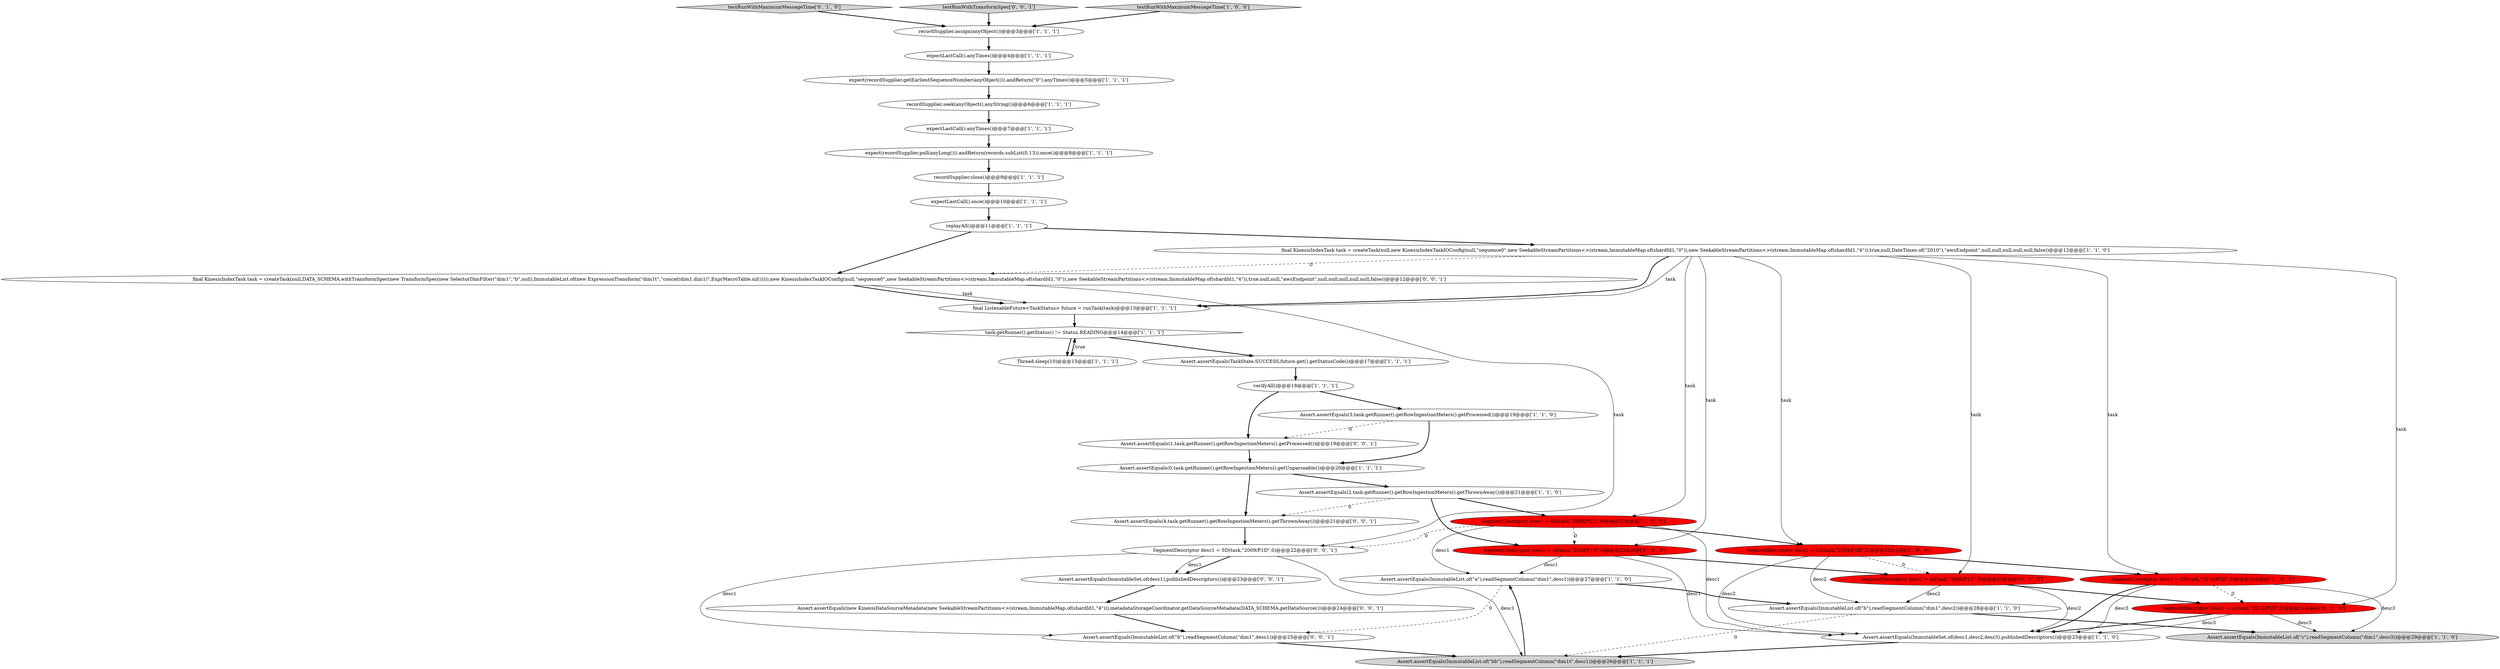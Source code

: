 digraph {
30 [style = filled, label = "testRunWithMaximumMessageTime['0', '1', '0']", fillcolor = lightgray, shape = diamond image = "AAA0AAABBB2BBB"];
31 [style = filled, label = "Assert.assertEquals(ImmutableList.of(\"b\"),readSegmentColumn(\"dim1\",desc1))@@@25@@@['0', '0', '1']", fillcolor = white, shape = ellipse image = "AAA0AAABBB3BBB"];
6 [style = filled, label = "expect(recordSupplier.poll(anyLong())).andReturn(records.subList(0,13)).once()@@@8@@@['1', '1', '1']", fillcolor = white, shape = ellipse image = "AAA0AAABBB1BBB"];
36 [style = filled, label = "testRunWithTransformSpec['0', '0', '1']", fillcolor = lightgray, shape = diamond image = "AAA0AAABBB3BBB"];
35 [style = filled, label = "Assert.assertEquals(4,task.getRunner().getRowIngestionMeters().getThrownAway())@@@21@@@['0', '0', '1']", fillcolor = white, shape = ellipse image = "AAA0AAABBB3BBB"];
33 [style = filled, label = "Assert.assertEquals(1,task.getRunner().getRowIngestionMeters().getProcessed())@@@19@@@['0', '0', '1']", fillcolor = white, shape = ellipse image = "AAA0AAABBB3BBB"];
38 [style = filled, label = "Assert.assertEquals(new KinesisDataSourceMetadata(new SeekableStreamPartitions<>(stream,ImmutableMap.of(shardId1,\"4\"))),metadataStorageCoordinator.getDataSourceMetadata(DATA_SCHEMA.getDataSource()))@@@24@@@['0', '0', '1']", fillcolor = white, shape = ellipse image = "AAA0AAABBB3BBB"];
26 [style = filled, label = "final KinesisIndexTask task = createTask(null,new KinesisIndexTaskIOConfig(null,\"sequence0\",new SeekableStreamPartitions<>(stream,ImmutableMap.of(shardId1,\"0\")),new SeekableStreamPartitions<>(stream,ImmutableMap.of(shardId1,\"4\")),true,null,DateTimes.of(\"2010\"),\"awsEndpoint\",null,null,null,null,null,false))@@@12@@@['1', '1', '0']", fillcolor = white, shape = ellipse image = "AAA0AAABBB1BBB"];
7 [style = filled, label = "Thread.sleep(10)@@@15@@@['1', '1', '1']", fillcolor = white, shape = ellipse image = "AAA0AAABBB1BBB"];
17 [style = filled, label = "Assert.assertEquals(TaskState.SUCCESS,future.get().getStatusCode())@@@17@@@['1', '1', '1']", fillcolor = white, shape = ellipse image = "AAA0AAABBB1BBB"];
19 [style = filled, label = "expectLastCall().once()@@@10@@@['1', '1', '1']", fillcolor = white, shape = ellipse image = "AAA0AAABBB1BBB"];
9 [style = filled, label = "SegmentDescriptor desc1 = SD(task,\"2008/P1D\",0)@@@22@@@['1', '0', '0']", fillcolor = red, shape = ellipse image = "AAA1AAABBB1BBB"];
15 [style = filled, label = "recordSupplier.assign(anyObject())@@@3@@@['1', '1', '1']", fillcolor = white, shape = ellipse image = "AAA0AAABBB1BBB"];
12 [style = filled, label = "Assert.assertEquals(3,task.getRunner().getRowIngestionMeters().getProcessed())@@@19@@@['1', '1', '0']", fillcolor = white, shape = ellipse image = "AAA0AAABBB1BBB"];
34 [style = filled, label = "Assert.assertEquals(ImmutableSet.of(desc1),publishedDescriptors())@@@23@@@['0', '0', '1']", fillcolor = white, shape = ellipse image = "AAA0AAABBB3BBB"];
22 [style = filled, label = "Assert.assertEquals(ImmutableList.of(\"c\"),readSegmentColumn(\"dim1\",desc3))@@@29@@@['1', '1', '0']", fillcolor = lightgray, shape = ellipse image = "AAA0AAABBB1BBB"];
10 [style = filled, label = "Assert.assertEquals(ImmutableList.of(\"a\"),readSegmentColumn(\"dim1\",desc1))@@@27@@@['1', '1', '0']", fillcolor = white, shape = ellipse image = "AAA0AAABBB1BBB"];
25 [style = filled, label = "final ListenableFuture<TaskStatus> future = runTask(task)@@@13@@@['1', '1', '1']", fillcolor = white, shape = ellipse image = "AAA0AAABBB1BBB"];
23 [style = filled, label = "verifyAll()@@@18@@@['1', '1', '1']", fillcolor = white, shape = ellipse image = "AAA0AAABBB1BBB"];
11 [style = filled, label = "expectLastCall().anyTimes()@@@7@@@['1', '1', '1']", fillcolor = white, shape = ellipse image = "AAA0AAABBB1BBB"];
4 [style = filled, label = "task.getRunner().getStatus() != Status.READING@@@14@@@['1', '1', '1']", fillcolor = white, shape = diamond image = "AAA0AAABBB1BBB"];
1 [style = filled, label = "recordSupplier.seek(anyObject(),anyString())@@@6@@@['1', '1', '1']", fillcolor = white, shape = ellipse image = "AAA0AAABBB1BBB"];
24 [style = filled, label = "Assert.assertEquals(ImmutableSet.of(desc1,desc2,desc3),publishedDescriptors())@@@25@@@['1', '1', '0']", fillcolor = white, shape = ellipse image = "AAA0AAABBB1BBB"];
28 [style = filled, label = "SegmentDescriptor desc2 = sd(task,\"2009/P1D\",0)@@@23@@@['0', '1', '0']", fillcolor = red, shape = ellipse image = "AAA1AAABBB2BBB"];
16 [style = filled, label = "SegmentDescriptor desc2 = SD(task,\"2009/P1D\",0)@@@23@@@['1', '0', '0']", fillcolor = red, shape = ellipse image = "AAA1AAABBB1BBB"];
0 [style = filled, label = "Assert.assertEquals(2,task.getRunner().getRowIngestionMeters().getThrownAway())@@@21@@@['1', '1', '0']", fillcolor = white, shape = ellipse image = "AAA0AAABBB1BBB"];
32 [style = filled, label = "final KinesisIndexTask task = createTask(null,DATA_SCHEMA.withTransformSpec(new TransformSpec(new SelectorDimFilter(\"dim1\",\"b\",null),ImmutableList.of(new ExpressionTransform(\"dim1t\",\"concat(dim1,dim1)\",ExprMacroTable.nil())))),new KinesisIndexTaskIOConfig(null,\"sequence0\",new SeekableStreamPartitions<>(stream,ImmutableMap.of(shardId1,\"0\")),new SeekableStreamPartitions<>(stream,ImmutableMap.of(shardId1,\"4\")),true,null,null,\"awsEndpoint\",null,null,null,null,null,false))@@@12@@@['0', '0', '1']", fillcolor = white, shape = ellipse image = "AAA0AAABBB3BBB"];
20 [style = filled, label = "expect(recordSupplier.getEarliestSequenceNumber(anyObject())).andReturn(\"0\").anyTimes()@@@5@@@['1', '1', '1']", fillcolor = white, shape = ellipse image = "AAA0AAABBB1BBB"];
3 [style = filled, label = "recordSupplier.close()@@@9@@@['1', '1', '1']", fillcolor = white, shape = ellipse image = "AAA0AAABBB1BBB"];
37 [style = filled, label = "SegmentDescriptor desc1 = SD(task,\"2009/P1D\",0)@@@22@@@['0', '0', '1']", fillcolor = white, shape = ellipse image = "AAA0AAABBB3BBB"];
21 [style = filled, label = "SegmentDescriptor desc3 = SD(task,\"2010/P1D\",0)@@@24@@@['1', '0', '0']", fillcolor = red, shape = ellipse image = "AAA1AAABBB1BBB"];
27 [style = filled, label = "SegmentDescriptor desc3 = sd(task,\"2010/P1D\",0)@@@24@@@['0', '1', '0']", fillcolor = red, shape = ellipse image = "AAA1AAABBB2BBB"];
18 [style = filled, label = "Assert.assertEquals(ImmutableList.of(\"bb\"),readSegmentColumn(\"dim1t\",desc1))@@@26@@@['1', '1', '1']", fillcolor = lightgray, shape = ellipse image = "AAA0AAABBB1BBB"];
14 [style = filled, label = "expectLastCall().anyTimes()@@@4@@@['1', '1', '1']", fillcolor = white, shape = ellipse image = "AAA0AAABBB1BBB"];
29 [style = filled, label = "SegmentDescriptor desc1 = sd(task,\"2008/P1D\",0)@@@22@@@['0', '1', '0']", fillcolor = red, shape = ellipse image = "AAA1AAABBB2BBB"];
13 [style = filled, label = "Assert.assertEquals(0,task.getRunner().getRowIngestionMeters().getUnparseable())@@@20@@@['1', '1', '1']", fillcolor = white, shape = ellipse image = "AAA0AAABBB1BBB"];
2 [style = filled, label = "Assert.assertEquals(ImmutableList.of(\"b\"),readSegmentColumn(\"dim1\",desc2))@@@28@@@['1', '1', '0']", fillcolor = white, shape = ellipse image = "AAA0AAABBB1BBB"];
5 [style = filled, label = "replayAll()@@@11@@@['1', '1', '1']", fillcolor = white, shape = ellipse image = "AAA0AAABBB1BBB"];
8 [style = filled, label = "testRunWithMaximumMessageTime['1', '0', '0']", fillcolor = lightgray, shape = diamond image = "AAA0AAABBB1BBB"];
26->28 [style = solid, label="task"];
26->21 [style = solid, label="task"];
6->3 [style = bold, label=""];
0->9 [style = bold, label=""];
37->18 [style = solid, label="desc1"];
12->33 [style = dashed, label="0"];
8->15 [style = bold, label=""];
4->17 [style = bold, label=""];
15->14 [style = bold, label=""];
21->24 [style = solid, label="desc3"];
4->7 [style = dotted, label="true"];
21->27 [style = dashed, label="0"];
37->31 [style = solid, label="desc1"];
26->32 [style = dashed, label="0"];
11->6 [style = bold, label=""];
26->25 [style = bold, label=""];
36->15 [style = bold, label=""];
10->31 [style = dashed, label="0"];
5->26 [style = bold, label=""];
25->4 [style = bold, label=""];
26->9 [style = solid, label="task"];
21->22 [style = solid, label="desc3"];
31->18 [style = bold, label=""];
0->29 [style = bold, label=""];
29->24 [style = solid, label="desc1"];
21->24 [style = bold, label=""];
16->2 [style = solid, label="desc2"];
28->2 [style = solid, label="desc2"];
7->4 [style = bold, label=""];
20->1 [style = bold, label=""];
38->31 [style = bold, label=""];
32->25 [style = solid, label="task"];
24->18 [style = bold, label=""];
33->13 [style = bold, label=""];
17->23 [style = bold, label=""];
9->16 [style = bold, label=""];
4->7 [style = bold, label=""];
1->11 [style = bold, label=""];
9->37 [style = dashed, label="0"];
28->24 [style = solid, label="desc2"];
29->28 [style = bold, label=""];
5->32 [style = bold, label=""];
19->5 [style = bold, label=""];
12->13 [style = bold, label=""];
27->24 [style = solid, label="desc3"];
23->33 [style = bold, label=""];
9->29 [style = dashed, label="0"];
18->10 [style = bold, label=""];
3->19 [style = bold, label=""];
9->10 [style = solid, label="desc1"];
35->37 [style = bold, label=""];
32->37 [style = solid, label="task"];
16->21 [style = bold, label=""];
37->34 [style = bold, label=""];
16->24 [style = solid, label="desc2"];
9->24 [style = solid, label="desc1"];
26->27 [style = solid, label="task"];
32->25 [style = bold, label=""];
2->18 [style = dashed, label="0"];
30->15 [style = bold, label=""];
26->25 [style = solid, label="task"];
26->16 [style = solid, label="task"];
23->12 [style = bold, label=""];
10->2 [style = bold, label=""];
27->24 [style = bold, label=""];
28->27 [style = bold, label=""];
34->38 [style = bold, label=""];
0->35 [style = dashed, label="0"];
29->10 [style = solid, label="desc1"];
2->22 [style = bold, label=""];
16->28 [style = dashed, label="0"];
13->35 [style = bold, label=""];
37->34 [style = solid, label="desc1"];
26->29 [style = solid, label="task"];
14->20 [style = bold, label=""];
13->0 [style = bold, label=""];
27->22 [style = solid, label="desc3"];
}
